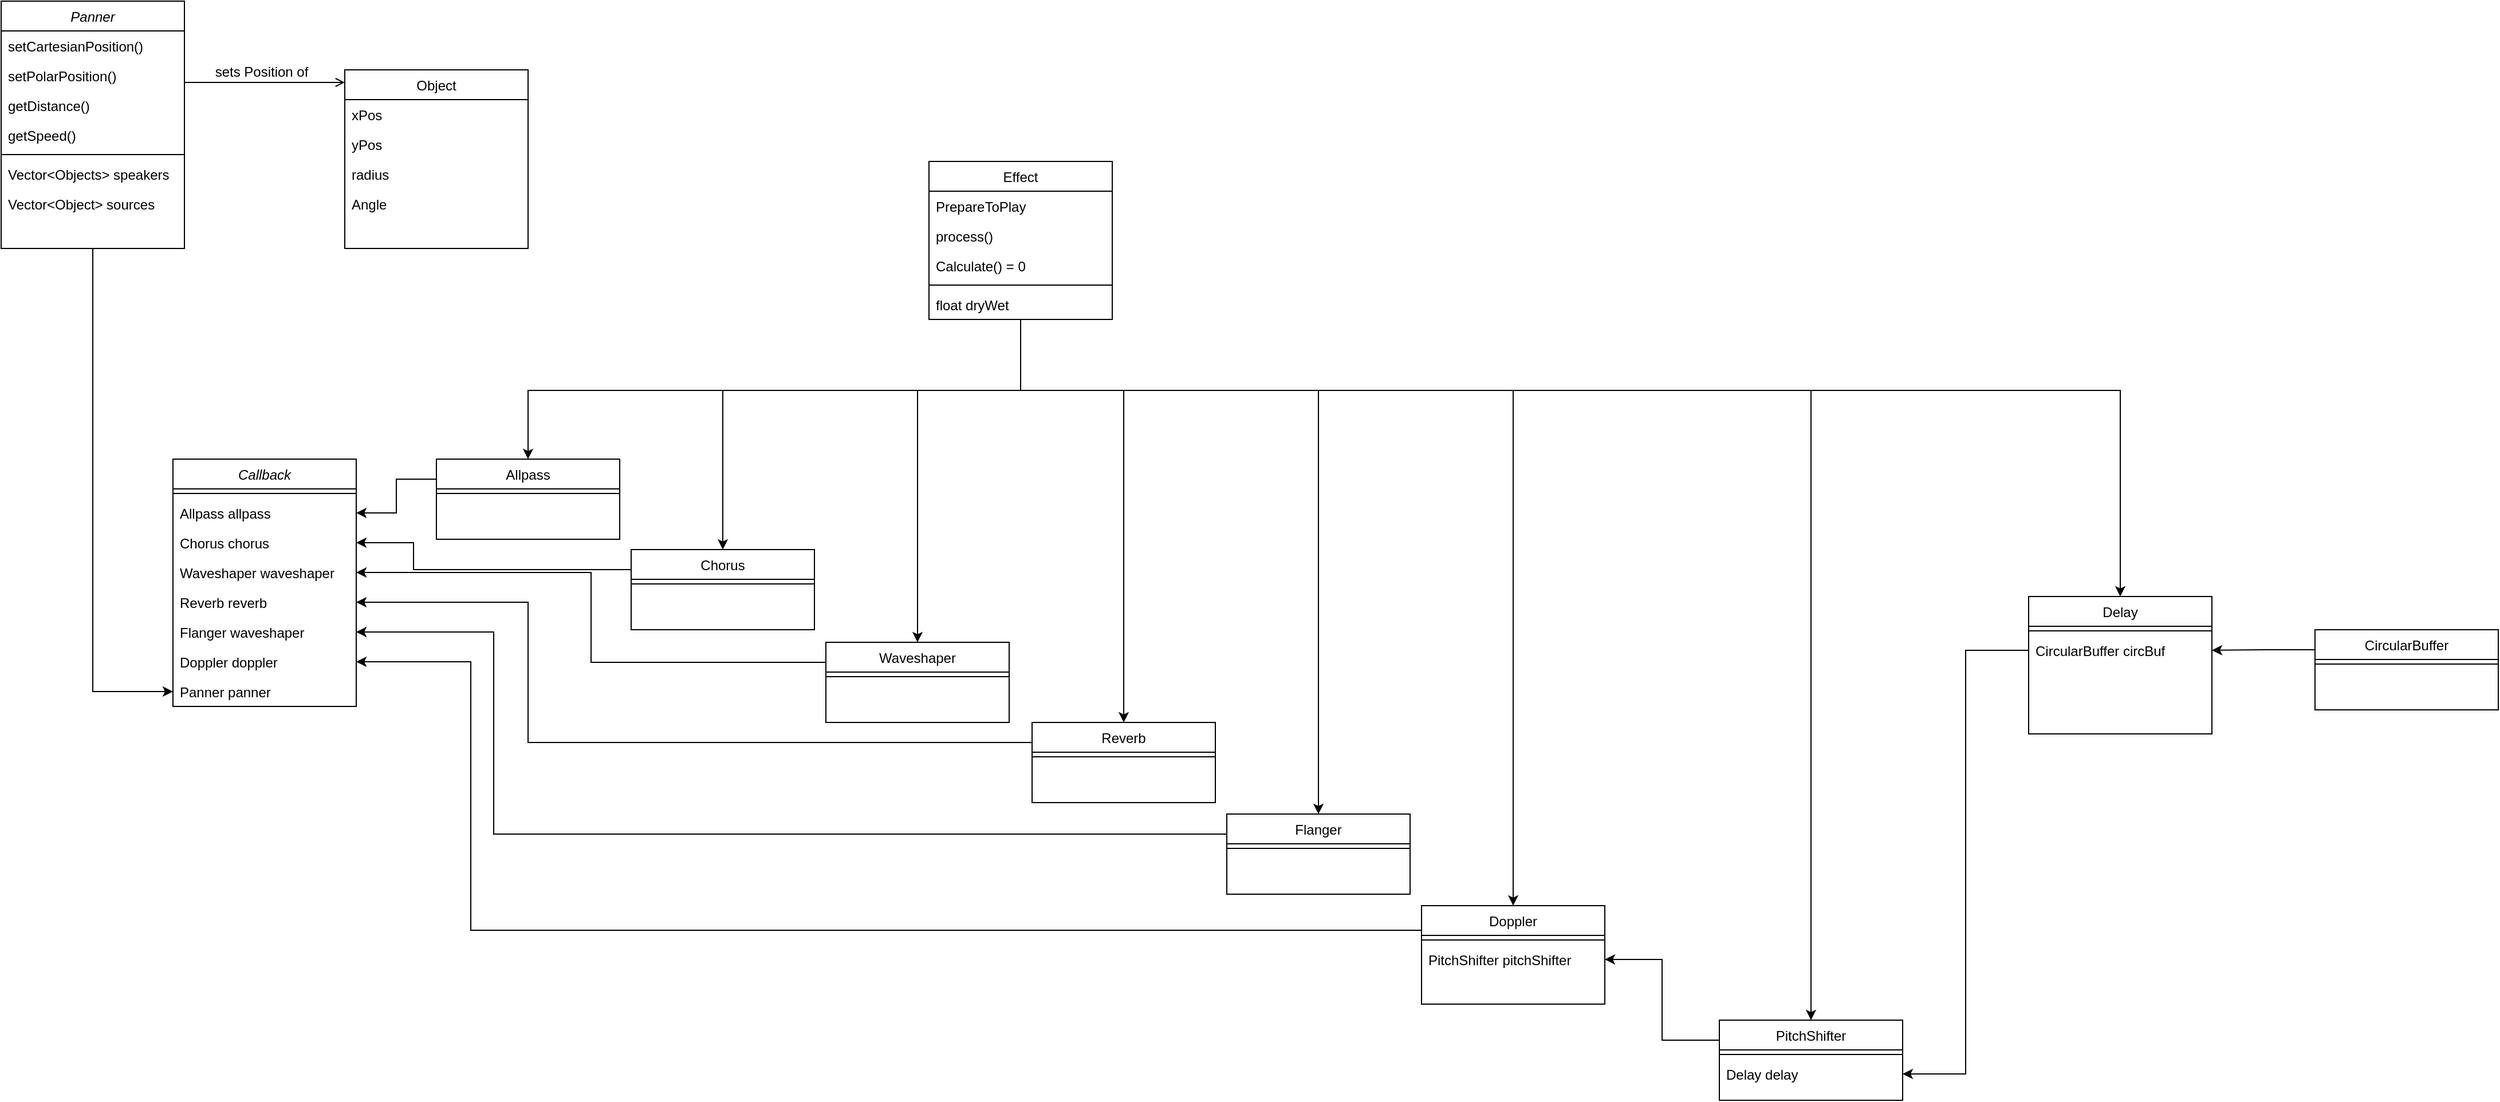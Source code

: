 <mxfile version="21.0.2" type="device"><diagram id="C5RBs43oDa-KdzZeNtuy" name="Page-1"><mxGraphModel dx="1434" dy="775" grid="1" gridSize="10" guides="1" tooltips="1" connect="1" arrows="1" fold="1" page="1" pageScale="1" pageWidth="2600" pageHeight="1200" math="0" shadow="0"><root><mxCell id="WIyWlLk6GJQsqaUBKTNV-0"/><mxCell id="WIyWlLk6GJQsqaUBKTNV-1" parent="WIyWlLk6GJQsqaUBKTNV-0"/><mxCell id="yY77_XroCYalYN2MG9Gb-74" style="edgeStyle=orthogonalEdgeStyle;rounded=0;orthogonalLoop=1;jettySize=auto;html=1;exitX=0.5;exitY=1;exitDx=0;exitDy=0;entryX=0;entryY=0.5;entryDx=0;entryDy=0;" edge="1" parent="WIyWlLk6GJQsqaUBKTNV-1" source="zkfFHV4jXpPFQw0GAbJ--0" target="yY77_XroCYalYN2MG9Gb-73"><mxGeometry relative="1" as="geometry"/></mxCell><mxCell id="zkfFHV4jXpPFQw0GAbJ--0" value="Panner" style="swimlane;fontStyle=2;align=center;verticalAlign=top;childLayout=stackLayout;horizontal=1;startSize=26;horizontalStack=0;resizeParent=1;resizeLast=0;collapsible=1;marginBottom=0;rounded=0;shadow=0;strokeWidth=1;" parent="WIyWlLk6GJQsqaUBKTNV-1" vertex="1"><mxGeometry x="240" y="130" width="160" height="216" as="geometry"><mxRectangle x="230" y="140" width="160" height="26" as="alternateBounds"/></mxGeometry></mxCell><mxCell id="zkfFHV4jXpPFQw0GAbJ--1" value="setCartesianPosition()" style="text;align=left;verticalAlign=top;spacingLeft=4;spacingRight=4;overflow=hidden;rotatable=0;points=[[0,0.5],[1,0.5]];portConstraint=eastwest;" parent="zkfFHV4jXpPFQw0GAbJ--0" vertex="1"><mxGeometry y="26" width="160" height="26" as="geometry"/></mxCell><mxCell id="zkfFHV4jXpPFQw0GAbJ--2" value="setPolarPosition()" style="text;align=left;verticalAlign=top;spacingLeft=4;spacingRight=4;overflow=hidden;rotatable=0;points=[[0,0.5],[1,0.5]];portConstraint=eastwest;rounded=0;shadow=0;html=0;" parent="zkfFHV4jXpPFQw0GAbJ--0" vertex="1"><mxGeometry y="52" width="160" height="26" as="geometry"/></mxCell><mxCell id="zkfFHV4jXpPFQw0GAbJ--3" value="getDistance()" style="text;align=left;verticalAlign=top;spacingLeft=4;spacingRight=4;overflow=hidden;rotatable=0;points=[[0,0.5],[1,0.5]];portConstraint=eastwest;rounded=0;shadow=0;html=0;" parent="zkfFHV4jXpPFQw0GAbJ--0" vertex="1"><mxGeometry y="78" width="160" height="26" as="geometry"/></mxCell><mxCell id="zkfFHV4jXpPFQw0GAbJ--5" value="getSpeed()" style="text;align=left;verticalAlign=top;spacingLeft=4;spacingRight=4;overflow=hidden;rotatable=0;points=[[0,0.5],[1,0.5]];portConstraint=eastwest;" parent="zkfFHV4jXpPFQw0GAbJ--0" vertex="1"><mxGeometry y="104" width="160" height="26" as="geometry"/></mxCell><mxCell id="zkfFHV4jXpPFQw0GAbJ--4" value="" style="line;html=1;strokeWidth=1;align=left;verticalAlign=middle;spacingTop=-1;spacingLeft=3;spacingRight=3;rotatable=0;labelPosition=right;points=[];portConstraint=eastwest;" parent="zkfFHV4jXpPFQw0GAbJ--0" vertex="1"><mxGeometry y="130" width="160" height="8" as="geometry"/></mxCell><mxCell id="yY77_XroCYalYN2MG9Gb-0" value="Vector&lt;Objects&gt; speakers" style="text;align=left;verticalAlign=top;spacingLeft=4;spacingRight=4;overflow=hidden;rotatable=0;points=[[0,0.5],[1,0.5]];portConstraint=eastwest;" vertex="1" parent="zkfFHV4jXpPFQw0GAbJ--0"><mxGeometry y="138" width="160" height="26" as="geometry"/></mxCell><mxCell id="yY77_XroCYalYN2MG9Gb-1" value="Vector&lt;Object&gt; sources" style="text;align=left;verticalAlign=top;spacingLeft=4;spacingRight=4;overflow=hidden;rotatable=0;points=[[0,0.5],[1,0.5]];portConstraint=eastwest;" vertex="1" parent="zkfFHV4jXpPFQw0GAbJ--0"><mxGeometry y="164" width="160" height="26" as="geometry"/></mxCell><mxCell id="yY77_XroCYalYN2MG9Gb-68" style="edgeStyle=orthogonalEdgeStyle;rounded=0;orthogonalLoop=1;jettySize=auto;html=1;exitX=0;exitY=0.25;exitDx=0;exitDy=0;" edge="1" parent="WIyWlLk6GJQsqaUBKTNV-1" source="zkfFHV4jXpPFQw0GAbJ--6" target="yY77_XroCYalYN2MG9Gb-46"><mxGeometry relative="1" as="geometry"/></mxCell><mxCell id="zkfFHV4jXpPFQw0GAbJ--6" value="Allpass" style="swimlane;fontStyle=0;align=center;verticalAlign=top;childLayout=stackLayout;horizontal=1;startSize=26;horizontalStack=0;resizeParent=1;resizeLast=0;collapsible=1;marginBottom=0;rounded=0;shadow=0;strokeWidth=1;" parent="WIyWlLk6GJQsqaUBKTNV-1" vertex="1"><mxGeometry x="620" y="530" width="160" height="70" as="geometry"><mxRectangle x="130" y="380" width="160" height="26" as="alternateBounds"/></mxGeometry></mxCell><mxCell id="zkfFHV4jXpPFQw0GAbJ--9" value="" style="line;html=1;strokeWidth=1;align=left;verticalAlign=middle;spacingTop=-1;spacingLeft=3;spacingRight=3;rotatable=0;labelPosition=right;points=[];portConstraint=eastwest;" parent="zkfFHV4jXpPFQw0GAbJ--6" vertex="1"><mxGeometry y="26" width="160" height="8" as="geometry"/></mxCell><mxCell id="yY77_XroCYalYN2MG9Gb-75" style="edgeStyle=orthogonalEdgeStyle;rounded=0;orthogonalLoop=1;jettySize=auto;html=1;exitX=0;exitY=0.25;exitDx=0;exitDy=0;" edge="1" parent="WIyWlLk6GJQsqaUBKTNV-1" source="zkfFHV4jXpPFQw0GAbJ--13" target="yY77_XroCYalYN2MG9Gb-47"><mxGeometry relative="1" as="geometry"><Array as="points"><mxPoint x="600" y="627"/><mxPoint x="600" y="603"/></Array></mxGeometry></mxCell><mxCell id="zkfFHV4jXpPFQw0GAbJ--13" value="Chorus" style="swimlane;fontStyle=0;align=center;verticalAlign=top;childLayout=stackLayout;horizontal=1;startSize=26;horizontalStack=0;resizeParent=1;resizeLast=0;collapsible=1;marginBottom=0;rounded=0;shadow=0;strokeWidth=1;" parent="WIyWlLk6GJQsqaUBKTNV-1" vertex="1"><mxGeometry x="790" y="609" width="160" height="70" as="geometry"><mxRectangle x="340" y="380" width="170" height="26" as="alternateBounds"/></mxGeometry></mxCell><mxCell id="zkfFHV4jXpPFQw0GAbJ--15" value="" style="line;html=1;strokeWidth=1;align=left;verticalAlign=middle;spacingTop=-1;spacingLeft=3;spacingRight=3;rotatable=0;labelPosition=right;points=[];portConstraint=eastwest;" parent="zkfFHV4jXpPFQw0GAbJ--13" vertex="1"><mxGeometry y="26" width="160" height="8" as="geometry"/></mxCell><mxCell id="zkfFHV4jXpPFQw0GAbJ--17" value="Object" style="swimlane;fontStyle=0;align=center;verticalAlign=top;childLayout=stackLayout;horizontal=1;startSize=26;horizontalStack=0;resizeParent=1;resizeLast=0;collapsible=1;marginBottom=0;rounded=0;shadow=0;strokeWidth=1;" parent="WIyWlLk6GJQsqaUBKTNV-1" vertex="1"><mxGeometry x="540" y="190" width="160" height="156" as="geometry"><mxRectangle x="550" y="140" width="160" height="26" as="alternateBounds"/></mxGeometry></mxCell><mxCell id="zkfFHV4jXpPFQw0GAbJ--18" value="xPos" style="text;align=left;verticalAlign=top;spacingLeft=4;spacingRight=4;overflow=hidden;rotatable=0;points=[[0,0.5],[1,0.5]];portConstraint=eastwest;" parent="zkfFHV4jXpPFQw0GAbJ--17" vertex="1"><mxGeometry y="26" width="160" height="26" as="geometry"/></mxCell><mxCell id="zkfFHV4jXpPFQw0GAbJ--19" value="yPos" style="text;align=left;verticalAlign=top;spacingLeft=4;spacingRight=4;overflow=hidden;rotatable=0;points=[[0,0.5],[1,0.5]];portConstraint=eastwest;rounded=0;shadow=0;html=0;" parent="zkfFHV4jXpPFQw0GAbJ--17" vertex="1"><mxGeometry y="52" width="160" height="26" as="geometry"/></mxCell><mxCell id="zkfFHV4jXpPFQw0GAbJ--20" value="radius" style="text;align=left;verticalAlign=top;spacingLeft=4;spacingRight=4;overflow=hidden;rotatable=0;points=[[0,0.5],[1,0.5]];portConstraint=eastwest;rounded=0;shadow=0;html=0;" parent="zkfFHV4jXpPFQw0GAbJ--17" vertex="1"><mxGeometry y="78" width="160" height="26" as="geometry"/></mxCell><mxCell id="zkfFHV4jXpPFQw0GAbJ--21" value="Angle" style="text;align=left;verticalAlign=top;spacingLeft=4;spacingRight=4;overflow=hidden;rotatable=0;points=[[0,0.5],[1,0.5]];portConstraint=eastwest;rounded=0;shadow=0;html=0;" parent="zkfFHV4jXpPFQw0GAbJ--17" vertex="1"><mxGeometry y="104" width="160" height="26" as="geometry"/></mxCell><mxCell id="zkfFHV4jXpPFQw0GAbJ--26" value="" style="endArrow=open;shadow=0;strokeWidth=1;rounded=0;endFill=1;edgeStyle=elbowEdgeStyle;elbow=vertical;" parent="WIyWlLk6GJQsqaUBKTNV-1" edge="1"><mxGeometry x="0.5" y="41" relative="1" as="geometry"><mxPoint x="400" y="201" as="sourcePoint"/><mxPoint x="540" y="201" as="targetPoint"/><mxPoint x="-40" y="32" as="offset"/></mxGeometry></mxCell><mxCell id="zkfFHV4jXpPFQw0GAbJ--29" value="sets Position of" style="text;html=1;resizable=0;points=[];;align=center;verticalAlign=middle;labelBackgroundColor=none;rounded=0;shadow=0;strokeWidth=1;fontSize=12;" parent="zkfFHV4jXpPFQw0GAbJ--26" vertex="1" connectable="0"><mxGeometry x="0.5" y="49" relative="1" as="geometry"><mxPoint x="-38" y="40" as="offset"/></mxGeometry></mxCell><mxCell id="yY77_XroCYalYN2MG9Gb-70" style="edgeStyle=orthogonalEdgeStyle;rounded=0;orthogonalLoop=1;jettySize=auto;html=1;exitX=0;exitY=0.25;exitDx=0;exitDy=0;entryX=1;entryY=0.5;entryDx=0;entryDy=0;" edge="1" parent="WIyWlLk6GJQsqaUBKTNV-1" source="yY77_XroCYalYN2MG9Gb-2" target="yY77_XroCYalYN2MG9Gb-48"><mxGeometry relative="1" as="geometry"/></mxCell><mxCell id="yY77_XroCYalYN2MG9Gb-2" value="Waveshaper" style="swimlane;fontStyle=0;align=center;verticalAlign=top;childLayout=stackLayout;horizontal=1;startSize=26;horizontalStack=0;resizeParent=1;resizeLast=0;collapsible=1;marginBottom=0;rounded=0;shadow=0;strokeWidth=1;" vertex="1" parent="WIyWlLk6GJQsqaUBKTNV-1"><mxGeometry x="960" y="690" width="160" height="70" as="geometry"><mxRectangle x="340" y="380" width="170" height="26" as="alternateBounds"/></mxGeometry></mxCell><mxCell id="yY77_XroCYalYN2MG9Gb-4" value="" style="line;html=1;strokeWidth=1;align=left;verticalAlign=middle;spacingTop=-1;spacingLeft=3;spacingRight=3;rotatable=0;labelPosition=right;points=[];portConstraint=eastwest;" vertex="1" parent="yY77_XroCYalYN2MG9Gb-2"><mxGeometry y="26" width="160" height="8" as="geometry"/></mxCell><mxCell id="yY77_XroCYalYN2MG9Gb-71" style="edgeStyle=orthogonalEdgeStyle;rounded=0;orthogonalLoop=1;jettySize=auto;html=1;exitX=0;exitY=0.25;exitDx=0;exitDy=0;entryX=1;entryY=0.5;entryDx=0;entryDy=0;" edge="1" parent="WIyWlLk6GJQsqaUBKTNV-1" source="yY77_XroCYalYN2MG9Gb-6" target="yY77_XroCYalYN2MG9Gb-49"><mxGeometry relative="1" as="geometry"><Array as="points"><mxPoint x="700" y="778"/><mxPoint x="700" y="655"/></Array></mxGeometry></mxCell><mxCell id="yY77_XroCYalYN2MG9Gb-6" value="Reverb" style="swimlane;fontStyle=0;align=center;verticalAlign=top;childLayout=stackLayout;horizontal=1;startSize=26;horizontalStack=0;resizeParent=1;resizeLast=0;collapsible=1;marginBottom=0;rounded=0;shadow=0;strokeWidth=1;" vertex="1" parent="WIyWlLk6GJQsqaUBKTNV-1"><mxGeometry x="1140" y="760" width="160" height="70" as="geometry"><mxRectangle x="340" y="380" width="170" height="26" as="alternateBounds"/></mxGeometry></mxCell><mxCell id="yY77_XroCYalYN2MG9Gb-7" value="" style="line;html=1;strokeWidth=1;align=left;verticalAlign=middle;spacingTop=-1;spacingLeft=3;spacingRight=3;rotatable=0;labelPosition=right;points=[];portConstraint=eastwest;" vertex="1" parent="yY77_XroCYalYN2MG9Gb-6"><mxGeometry y="26" width="160" height="8" as="geometry"/></mxCell><mxCell id="yY77_XroCYalYN2MG9Gb-67" style="edgeStyle=orthogonalEdgeStyle;rounded=0;orthogonalLoop=1;jettySize=auto;html=1;exitX=0;exitY=0.25;exitDx=0;exitDy=0;entryX=1;entryY=0.5;entryDx=0;entryDy=0;" edge="1" parent="WIyWlLk6GJQsqaUBKTNV-1" source="yY77_XroCYalYN2MG9Gb-8" target="yY77_XroCYalYN2MG9Gb-51"><mxGeometry relative="1" as="geometry"><Array as="points"><mxPoint x="650" y="942"/><mxPoint x="650" y="707"/></Array></mxGeometry></mxCell><mxCell id="yY77_XroCYalYN2MG9Gb-8" value="Doppler" style="swimlane;fontStyle=0;align=center;verticalAlign=top;childLayout=stackLayout;horizontal=1;startSize=26;horizontalStack=0;resizeParent=1;resizeLast=0;collapsible=1;marginBottom=0;rounded=0;shadow=0;strokeWidth=1;" vertex="1" parent="WIyWlLk6GJQsqaUBKTNV-1"><mxGeometry x="1480" y="920" width="160" height="86" as="geometry"><mxRectangle x="340" y="380" width="170" height="26" as="alternateBounds"/></mxGeometry></mxCell><mxCell id="yY77_XroCYalYN2MG9Gb-9" value="" style="line;html=1;strokeWidth=1;align=left;verticalAlign=middle;spacingTop=-1;spacingLeft=3;spacingRight=3;rotatable=0;labelPosition=right;points=[];portConstraint=eastwest;" vertex="1" parent="yY77_XroCYalYN2MG9Gb-8"><mxGeometry y="26" width="160" height="8" as="geometry"/></mxCell><mxCell id="yY77_XroCYalYN2MG9Gb-29" value="PitchShifter pitchShifter" style="text;align=left;verticalAlign=top;spacingLeft=4;spacingRight=4;overflow=hidden;rotatable=0;points=[[0,0.5],[1,0.5]];portConstraint=eastwest;rounded=0;shadow=0;html=0;" vertex="1" parent="yY77_XroCYalYN2MG9Gb-8"><mxGeometry y="34" width="160" height="26" as="geometry"/></mxCell><mxCell id="yY77_XroCYalYN2MG9Gb-30" style="edgeStyle=orthogonalEdgeStyle;rounded=0;orthogonalLoop=1;jettySize=auto;html=1;exitX=0;exitY=0.25;exitDx=0;exitDy=0;entryX=1;entryY=0.5;entryDx=0;entryDy=0;" edge="1" parent="WIyWlLk6GJQsqaUBKTNV-1" source="yY77_XroCYalYN2MG9Gb-10" target="yY77_XroCYalYN2MG9Gb-29"><mxGeometry relative="1" as="geometry"/></mxCell><mxCell id="yY77_XroCYalYN2MG9Gb-10" value="PitchShifter" style="swimlane;fontStyle=0;align=center;verticalAlign=top;childLayout=stackLayout;horizontal=1;startSize=26;horizontalStack=0;resizeParent=1;resizeLast=0;collapsible=1;marginBottom=0;rounded=0;shadow=0;strokeWidth=1;" vertex="1" parent="WIyWlLk6GJQsqaUBKTNV-1"><mxGeometry x="1740" y="1020" width="160" height="70" as="geometry"><mxRectangle x="340" y="380" width="170" height="26" as="alternateBounds"/></mxGeometry></mxCell><mxCell id="yY77_XroCYalYN2MG9Gb-11" value="" style="line;html=1;strokeWidth=1;align=left;verticalAlign=middle;spacingTop=-1;spacingLeft=3;spacingRight=3;rotatable=0;labelPosition=right;points=[];portConstraint=eastwest;" vertex="1" parent="yY77_XroCYalYN2MG9Gb-10"><mxGeometry y="26" width="160" height="8" as="geometry"/></mxCell><mxCell id="yY77_XroCYalYN2MG9Gb-54" value="Delay delay" style="text;align=left;verticalAlign=top;spacingLeft=4;spacingRight=4;overflow=hidden;rotatable=0;points=[[0,0.5],[1,0.5]];portConstraint=eastwest;rounded=0;shadow=0;html=0;" vertex="1" parent="yY77_XroCYalYN2MG9Gb-10"><mxGeometry y="34" width="160" height="26" as="geometry"/></mxCell><mxCell id="yY77_XroCYalYN2MG9Gb-16" style="edgeStyle=orthogonalEdgeStyle;rounded=0;orthogonalLoop=1;jettySize=auto;html=1;exitX=0.5;exitY=1;exitDx=0;exitDy=0;entryX=0.5;entryY=0;entryDx=0;entryDy=0;" edge="1" parent="WIyWlLk6GJQsqaUBKTNV-1" source="yY77_XroCYalYN2MG9Gb-14" target="zkfFHV4jXpPFQw0GAbJ--6"><mxGeometry relative="1" as="geometry"><Array as="points"><mxPoint x="1130" y="470"/><mxPoint x="700" y="470"/></Array></mxGeometry></mxCell><mxCell id="yY77_XroCYalYN2MG9Gb-17" style="edgeStyle=orthogonalEdgeStyle;rounded=0;orthogonalLoop=1;jettySize=auto;html=1;exitX=0.5;exitY=1;exitDx=0;exitDy=0;entryX=0.5;entryY=0;entryDx=0;entryDy=0;" edge="1" parent="WIyWlLk6GJQsqaUBKTNV-1" source="yY77_XroCYalYN2MG9Gb-14" target="zkfFHV4jXpPFQw0GAbJ--13"><mxGeometry relative="1" as="geometry"><Array as="points"><mxPoint x="1130" y="470"/><mxPoint x="870" y="470"/></Array></mxGeometry></mxCell><mxCell id="yY77_XroCYalYN2MG9Gb-18" style="edgeStyle=orthogonalEdgeStyle;rounded=0;orthogonalLoop=1;jettySize=auto;html=1;exitX=0.5;exitY=1;exitDx=0;exitDy=0;entryX=0.5;entryY=0;entryDx=0;entryDy=0;" edge="1" parent="WIyWlLk6GJQsqaUBKTNV-1" source="yY77_XroCYalYN2MG9Gb-14" target="yY77_XroCYalYN2MG9Gb-2"><mxGeometry relative="1" as="geometry"><Array as="points"><mxPoint x="1130" y="470"/><mxPoint x="1040" y="470"/></Array></mxGeometry></mxCell><mxCell id="yY77_XroCYalYN2MG9Gb-53" style="edgeStyle=orthogonalEdgeStyle;rounded=0;orthogonalLoop=1;jettySize=auto;html=1;exitX=0.5;exitY=1;exitDx=0;exitDy=0;entryX=0.5;entryY=0;entryDx=0;entryDy=0;" edge="1" parent="WIyWlLk6GJQsqaUBKTNV-1" source="yY77_XroCYalYN2MG9Gb-14" target="yY77_XroCYalYN2MG9Gb-24"><mxGeometry relative="1" as="geometry"><Array as="points"><mxPoint x="1130" y="470"/><mxPoint x="2090" y="470"/></Array></mxGeometry></mxCell><mxCell id="yY77_XroCYalYN2MG9Gb-56" style="edgeStyle=orthogonalEdgeStyle;rounded=0;orthogonalLoop=1;jettySize=auto;html=1;exitX=0.5;exitY=1;exitDx=0;exitDy=0;entryX=0.5;entryY=0;entryDx=0;entryDy=0;" edge="1" parent="WIyWlLk6GJQsqaUBKTNV-1" source="yY77_XroCYalYN2MG9Gb-14" target="yY77_XroCYalYN2MG9Gb-6"><mxGeometry relative="1" as="geometry"><Array as="points"><mxPoint x="1130" y="470"/><mxPoint x="1220" y="470"/></Array></mxGeometry></mxCell><mxCell id="yY77_XroCYalYN2MG9Gb-57" style="edgeStyle=orthogonalEdgeStyle;rounded=0;orthogonalLoop=1;jettySize=auto;html=1;exitX=0.5;exitY=1;exitDx=0;exitDy=0;entryX=0.5;entryY=0;entryDx=0;entryDy=0;" edge="1" parent="WIyWlLk6GJQsqaUBKTNV-1" source="yY77_XroCYalYN2MG9Gb-14" target="yY77_XroCYalYN2MG9Gb-39"><mxGeometry relative="1" as="geometry"><Array as="points"><mxPoint x="1130" y="470"/><mxPoint x="1390" y="470"/></Array></mxGeometry></mxCell><mxCell id="yY77_XroCYalYN2MG9Gb-58" style="edgeStyle=orthogonalEdgeStyle;rounded=0;orthogonalLoop=1;jettySize=auto;html=1;exitX=0.5;exitY=1;exitDx=0;exitDy=0;entryX=0.5;entryY=0;entryDx=0;entryDy=0;" edge="1" parent="WIyWlLk6GJQsqaUBKTNV-1" source="yY77_XroCYalYN2MG9Gb-14" target="yY77_XroCYalYN2MG9Gb-8"><mxGeometry relative="1" as="geometry"><Array as="points"><mxPoint x="1130" y="470"/><mxPoint x="1560" y="470"/></Array></mxGeometry></mxCell><mxCell id="yY77_XroCYalYN2MG9Gb-59" style="edgeStyle=orthogonalEdgeStyle;rounded=0;orthogonalLoop=1;jettySize=auto;html=1;exitX=0.5;exitY=1;exitDx=0;exitDy=0;" edge="1" parent="WIyWlLk6GJQsqaUBKTNV-1" source="yY77_XroCYalYN2MG9Gb-14" target="yY77_XroCYalYN2MG9Gb-10"><mxGeometry relative="1" as="geometry"><Array as="points"><mxPoint x="1130" y="470"/><mxPoint x="1820" y="470"/></Array></mxGeometry></mxCell><mxCell id="yY77_XroCYalYN2MG9Gb-14" value="Effect" style="swimlane;fontStyle=0;align=center;verticalAlign=top;childLayout=stackLayout;horizontal=1;startSize=26;horizontalStack=0;resizeParent=1;resizeLast=0;collapsible=1;marginBottom=0;rounded=0;shadow=0;strokeWidth=1;" vertex="1" parent="WIyWlLk6GJQsqaUBKTNV-1"><mxGeometry x="1050" y="270" width="160" height="138" as="geometry"><mxRectangle x="340" y="380" width="170" height="26" as="alternateBounds"/></mxGeometry></mxCell><mxCell id="yY77_XroCYalYN2MG9Gb-77" value="PrepareToPlay" style="text;align=left;verticalAlign=top;spacingLeft=4;spacingRight=4;overflow=hidden;rotatable=0;points=[[0,0.5],[1,0.5]];portConstraint=eastwest;" vertex="1" parent="yY77_XroCYalYN2MG9Gb-14"><mxGeometry y="26" width="160" height="26" as="geometry"/></mxCell><mxCell id="yY77_XroCYalYN2MG9Gb-78" value="process()" style="text;align=left;verticalAlign=top;spacingLeft=4;spacingRight=4;overflow=hidden;rotatable=0;points=[[0,0.5],[1,0.5]];portConstraint=eastwest;" vertex="1" parent="yY77_XroCYalYN2MG9Gb-14"><mxGeometry y="52" width="160" height="26" as="geometry"/></mxCell><mxCell id="yY77_XroCYalYN2MG9Gb-79" value="Calculate() = 0" style="text;align=left;verticalAlign=top;spacingLeft=4;spacingRight=4;overflow=hidden;rotatable=0;points=[[0,0.5],[1,0.5]];portConstraint=eastwest;" vertex="1" parent="yY77_XroCYalYN2MG9Gb-14"><mxGeometry y="78" width="160" height="26" as="geometry"/></mxCell><mxCell id="yY77_XroCYalYN2MG9Gb-15" value="" style="line;html=1;strokeWidth=1;align=left;verticalAlign=middle;spacingTop=-1;spacingLeft=3;spacingRight=3;rotatable=0;labelPosition=right;points=[];portConstraint=eastwest;" vertex="1" parent="yY77_XroCYalYN2MG9Gb-14"><mxGeometry y="104" width="160" height="8" as="geometry"/></mxCell><mxCell id="yY77_XroCYalYN2MG9Gb-80" value="float dryWet" style="text;align=left;verticalAlign=top;spacingLeft=4;spacingRight=4;overflow=hidden;rotatable=0;points=[[0,0.5],[1,0.5]];portConstraint=eastwest;" vertex="1" parent="yY77_XroCYalYN2MG9Gb-14"><mxGeometry y="112" width="160" height="26" as="geometry"/></mxCell><mxCell id="yY77_XroCYalYN2MG9Gb-28" style="edgeStyle=orthogonalEdgeStyle;rounded=0;orthogonalLoop=1;jettySize=auto;html=1;exitX=0;exitY=0.25;exitDx=0;exitDy=0;" edge="1" parent="WIyWlLk6GJQsqaUBKTNV-1" source="yY77_XroCYalYN2MG9Gb-22" target="yY77_XroCYalYN2MG9Gb-27"><mxGeometry relative="1" as="geometry"/></mxCell><mxCell id="yY77_XroCYalYN2MG9Gb-22" value="CircularBuffer" style="swimlane;fontStyle=0;align=center;verticalAlign=top;childLayout=stackLayout;horizontal=1;startSize=26;horizontalStack=0;resizeParent=1;resizeLast=0;collapsible=1;marginBottom=0;rounded=0;shadow=0;strokeWidth=1;" vertex="1" parent="WIyWlLk6GJQsqaUBKTNV-1"><mxGeometry x="2260" y="679" width="160" height="70" as="geometry"><mxRectangle x="340" y="380" width="170" height="26" as="alternateBounds"/></mxGeometry></mxCell><mxCell id="yY77_XroCYalYN2MG9Gb-23" value="" style="line;html=1;strokeWidth=1;align=left;verticalAlign=middle;spacingTop=-1;spacingLeft=3;spacingRight=3;rotatable=0;labelPosition=right;points=[];portConstraint=eastwest;" vertex="1" parent="yY77_XroCYalYN2MG9Gb-22"><mxGeometry y="26" width="160" height="8" as="geometry"/></mxCell><mxCell id="yY77_XroCYalYN2MG9Gb-24" value="Delay" style="swimlane;fontStyle=0;align=center;verticalAlign=top;childLayout=stackLayout;horizontal=1;startSize=26;horizontalStack=0;resizeParent=1;resizeLast=0;collapsible=1;marginBottom=0;rounded=0;shadow=0;strokeWidth=1;" vertex="1" parent="WIyWlLk6GJQsqaUBKTNV-1"><mxGeometry x="2010" y="650" width="160" height="120" as="geometry"><mxRectangle x="340" y="380" width="170" height="26" as="alternateBounds"/></mxGeometry></mxCell><mxCell id="yY77_XroCYalYN2MG9Gb-25" value="" style="line;html=1;strokeWidth=1;align=left;verticalAlign=middle;spacingTop=-1;spacingLeft=3;spacingRight=3;rotatable=0;labelPosition=right;points=[];portConstraint=eastwest;" vertex="1" parent="yY77_XroCYalYN2MG9Gb-24"><mxGeometry y="26" width="160" height="8" as="geometry"/></mxCell><mxCell id="yY77_XroCYalYN2MG9Gb-27" value="CircularBuffer circBuf" style="text;align=left;verticalAlign=top;spacingLeft=4;spacingRight=4;overflow=hidden;rotatable=0;points=[[0,0.5],[1,0.5]];portConstraint=eastwest;rounded=0;shadow=0;html=0;" vertex="1" parent="yY77_XroCYalYN2MG9Gb-24"><mxGeometry y="34" width="160" height="26" as="geometry"/></mxCell><mxCell id="yY77_XroCYalYN2MG9Gb-31" value="Callback" style="swimlane;fontStyle=2;align=center;verticalAlign=top;childLayout=stackLayout;horizontal=1;startSize=26;horizontalStack=0;resizeParent=1;resizeLast=0;collapsible=1;marginBottom=0;rounded=0;shadow=0;strokeWidth=1;" vertex="1" parent="WIyWlLk6GJQsqaUBKTNV-1"><mxGeometry x="390" y="530" width="160" height="216" as="geometry"><mxRectangle x="230" y="140" width="160" height="26" as="alternateBounds"/></mxGeometry></mxCell><mxCell id="yY77_XroCYalYN2MG9Gb-36" value="" style="line;html=1;strokeWidth=1;align=left;verticalAlign=middle;spacingTop=-1;spacingLeft=3;spacingRight=3;rotatable=0;labelPosition=right;points=[];portConstraint=eastwest;" vertex="1" parent="yY77_XroCYalYN2MG9Gb-31"><mxGeometry y="26" width="160" height="8" as="geometry"/></mxCell><mxCell id="yY77_XroCYalYN2MG9Gb-46" value="Allpass allpass" style="text;align=left;verticalAlign=top;spacingLeft=4;spacingRight=4;overflow=hidden;rotatable=0;points=[[0,0.5],[1,0.5]];portConstraint=eastwest;" vertex="1" parent="yY77_XroCYalYN2MG9Gb-31"><mxGeometry y="34" width="160" height="26" as="geometry"/></mxCell><mxCell id="yY77_XroCYalYN2MG9Gb-47" value="Chorus chorus" style="text;align=left;verticalAlign=top;spacingLeft=4;spacingRight=4;overflow=hidden;rotatable=0;points=[[0,0.5],[1,0.5]];portConstraint=eastwest;" vertex="1" parent="yY77_XroCYalYN2MG9Gb-31"><mxGeometry y="60" width="160" height="26" as="geometry"/></mxCell><mxCell id="yY77_XroCYalYN2MG9Gb-48" value="Waveshaper waveshaper" style="text;align=left;verticalAlign=top;spacingLeft=4;spacingRight=4;overflow=hidden;rotatable=0;points=[[0,0.5],[1,0.5]];portConstraint=eastwest;" vertex="1" parent="yY77_XroCYalYN2MG9Gb-31"><mxGeometry y="86" width="160" height="26" as="geometry"/></mxCell><mxCell id="yY77_XroCYalYN2MG9Gb-49" value="Reverb reverb" style="text;align=left;verticalAlign=top;spacingLeft=4;spacingRight=4;overflow=hidden;rotatable=0;points=[[0,0.5],[1,0.5]];portConstraint=eastwest;" vertex="1" parent="yY77_XroCYalYN2MG9Gb-31"><mxGeometry y="112" width="160" height="26" as="geometry"/></mxCell><mxCell id="yY77_XroCYalYN2MG9Gb-50" value="Flanger waveshaper" style="text;align=left;verticalAlign=top;spacingLeft=4;spacingRight=4;overflow=hidden;rotatable=0;points=[[0,0.5],[1,0.5]];portConstraint=eastwest;" vertex="1" parent="yY77_XroCYalYN2MG9Gb-31"><mxGeometry y="138" width="160" height="26" as="geometry"/></mxCell><mxCell id="yY77_XroCYalYN2MG9Gb-51" value="Doppler doppler" style="text;align=left;verticalAlign=top;spacingLeft=4;spacingRight=4;overflow=hidden;rotatable=0;points=[[0,0.5],[1,0.5]];portConstraint=eastwest;" vertex="1" parent="yY77_XroCYalYN2MG9Gb-31"><mxGeometry y="164" width="160" height="26" as="geometry"/></mxCell><mxCell id="yY77_XroCYalYN2MG9Gb-73" value="Panner panner" style="text;align=left;verticalAlign=top;spacingLeft=4;spacingRight=4;overflow=hidden;rotatable=0;points=[[0,0.5],[1,0.5]];portConstraint=eastwest;" vertex="1" parent="yY77_XroCYalYN2MG9Gb-31"><mxGeometry y="190" width="160" height="26" as="geometry"/></mxCell><mxCell id="yY77_XroCYalYN2MG9Gb-72" style="edgeStyle=orthogonalEdgeStyle;rounded=0;orthogonalLoop=1;jettySize=auto;html=1;exitX=0;exitY=0.25;exitDx=0;exitDy=0;entryX=1;entryY=0.5;entryDx=0;entryDy=0;" edge="1" parent="WIyWlLk6GJQsqaUBKTNV-1" source="yY77_XroCYalYN2MG9Gb-39" target="yY77_XroCYalYN2MG9Gb-50"><mxGeometry relative="1" as="geometry"><Array as="points"><mxPoint x="670" y="858"/><mxPoint x="670" y="681"/></Array></mxGeometry></mxCell><mxCell id="yY77_XroCYalYN2MG9Gb-39" value="Flanger" style="swimlane;fontStyle=0;align=center;verticalAlign=top;childLayout=stackLayout;horizontal=1;startSize=26;horizontalStack=0;resizeParent=1;resizeLast=0;collapsible=1;marginBottom=0;rounded=0;shadow=0;strokeWidth=1;" vertex="1" parent="WIyWlLk6GJQsqaUBKTNV-1"><mxGeometry x="1310" y="840" width="160" height="70" as="geometry"><mxRectangle x="340" y="380" width="170" height="26" as="alternateBounds"/></mxGeometry></mxCell><mxCell id="yY77_XroCYalYN2MG9Gb-40" value="" style="line;html=1;strokeWidth=1;align=left;verticalAlign=middle;spacingTop=-1;spacingLeft=3;spacingRight=3;rotatable=0;labelPosition=right;points=[];portConstraint=eastwest;" vertex="1" parent="yY77_XroCYalYN2MG9Gb-39"><mxGeometry y="26" width="160" height="8" as="geometry"/></mxCell><mxCell id="yY77_XroCYalYN2MG9Gb-55" style="edgeStyle=orthogonalEdgeStyle;rounded=0;orthogonalLoop=1;jettySize=auto;html=1;exitX=0;exitY=0.5;exitDx=0;exitDy=0;entryX=1;entryY=0.5;entryDx=0;entryDy=0;" edge="1" parent="WIyWlLk6GJQsqaUBKTNV-1" source="yY77_XroCYalYN2MG9Gb-27" target="yY77_XroCYalYN2MG9Gb-54"><mxGeometry relative="1" as="geometry"/></mxCell></root></mxGraphModel></diagram></mxfile>
